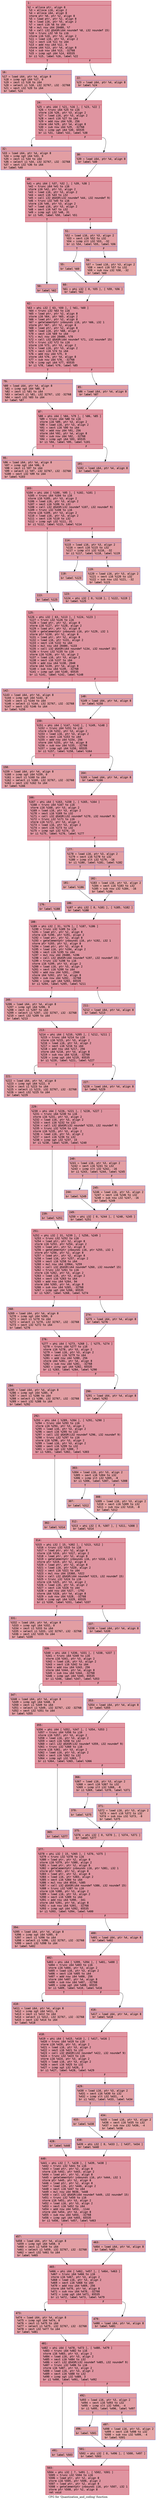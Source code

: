 digraph "CFG for 'Quantization_and_coding' function" {
	label="CFG for 'Quantization_and_coding' function";

	Node0x600000a09b30 [shape=record,color="#b70d28ff", style=filled, fillcolor="#b70d2870" fontname="Courier",label="{1:\l|  %2 = alloca ptr, align 8\l  %3 = alloca i16, align 2\l  %4 = alloca i64, align 8\l  store ptr %0, ptr %2, align 8\l  %5 = load ptr, ptr %2, align 8\l  %6 = load i16, ptr %5, align 2\l  %7 = sext i16 %6 to i64\l  %8 = mul nsw i64 20480, %7\l  %9 = call i32 @SASR(i64 noundef %8, i32 noundef 15)\l  %10 = trunc i32 %9 to i16\l  store i16 %10, ptr %3, align 2\l  %11 = load i16, ptr %3, align 2\l  %12 = sext i16 %11 to i64\l  %13 = add nsw i64 %12, 0\l  store i64 %13, ptr %4, align 8\l  %14 = sub nsw i64 %13, -32768\l  %15 = icmp ugt i64 %14, 65535\l  br i1 %15, label %16, label %22\l|{<s0>T|<s1>F}}"];
	Node0x600000a09b30:s0 -> Node0x600000a09db0[tooltip="1 -> 16\nProbability 50.00%" ];
	Node0x600000a09b30:s1 -> Node0x600000a09e00[tooltip="1 -> 22\nProbability 50.00%" ];
	Node0x600000a09db0 [shape=record,color="#3d50c3ff", style=filled, fillcolor="#be242e70" fontname="Courier",label="{16:\l|  %17 = load i64, ptr %4, align 8\l  %18 = icmp sgt i64 %17, 0\l  %19 = zext i1 %18 to i64\l  %20 = select i1 %18, i32 32767, i32 -32768\l  %21 = sext i32 %20 to i64\l  br label %24\l}"];
	Node0x600000a09db0 -> Node0x600000a09e50[tooltip="16 -> 24\nProbability 100.00%" ];
	Node0x600000a09e00 [shape=record,color="#3d50c3ff", style=filled, fillcolor="#be242e70" fontname="Courier",label="{22:\l|  %23 = load i64, ptr %4, align 8\l  br label %24\l}"];
	Node0x600000a09e00 -> Node0x600000a09e50[tooltip="22 -> 24\nProbability 100.00%" ];
	Node0x600000a09e50 [shape=record,color="#b70d28ff", style=filled, fillcolor="#b70d2870" fontname="Courier",label="{24:\l|  %25 = phi i64 [ %21, %16 ], [ %23, %22 ]\l  %26 = trunc i64 %25 to i16\l  store i16 %26, ptr %3, align 2\l  %27 = load i16, ptr %3, align 2\l  %28 = sext i16 %27 to i64\l  %29 = add nsw i64 %28, 256\l  store i64 %29, ptr %4, align 8\l  %30 = sub nsw i64 %29, -32768\l  %31 = icmp ugt i64 %30, 65535\l  br i1 %31, label %32, label %38\l|{<s0>T|<s1>F}}"];
	Node0x600000a09e50:s0 -> Node0x600000a09ea0[tooltip="24 -> 32\nProbability 50.00%" ];
	Node0x600000a09e50:s1 -> Node0x600000a09ef0[tooltip="24 -> 38\nProbability 50.00%" ];
	Node0x600000a09ea0 [shape=record,color="#3d50c3ff", style=filled, fillcolor="#be242e70" fontname="Courier",label="{32:\l|  %33 = load i64, ptr %4, align 8\l  %34 = icmp sgt i64 %33, 0\l  %35 = zext i1 %34 to i64\l  %36 = select i1 %34, i32 32767, i32 -32768\l  %37 = sext i32 %36 to i64\l  br label %40\l}"];
	Node0x600000a09ea0 -> Node0x600000a09f40[tooltip="32 -> 40\nProbability 100.00%" ];
	Node0x600000a09ef0 [shape=record,color="#3d50c3ff", style=filled, fillcolor="#be242e70" fontname="Courier",label="{38:\l|  %39 = load i64, ptr %4, align 8\l  br label %40\l}"];
	Node0x600000a09ef0 -> Node0x600000a09f40[tooltip="38 -> 40\nProbability 100.00%" ];
	Node0x600000a09f40 [shape=record,color="#b70d28ff", style=filled, fillcolor="#b70d2870" fontname="Courier",label="{40:\l|  %41 = phi i64 [ %37, %32 ], [ %39, %38 ]\l  %42 = trunc i64 %41 to i16\l  store i16 %42, ptr %3, align 2\l  %43 = load i16, ptr %3, align 2\l  %44 = sext i16 %43 to i32\l  %45 = call i32 @SASR(i32 noundef %44, i32 noundef 9)\l  %46 = trunc i32 %45 to i16\l  store i16 %46, ptr %3, align 2\l  %47 = load i16, ptr %3, align 2\l  %48 = sext i16 %47 to i32\l  %49 = icmp sgt i32 %48, 31\l  br i1 %49, label %50, label %51\l|{<s0>T|<s1>F}}"];
	Node0x600000a09f40:s0 -> Node0x600000a09f90[tooltip="40 -> 50\nProbability 50.00%" ];
	Node0x600000a09f40:s1 -> Node0x600000a09fe0[tooltip="40 -> 51\nProbability 50.00%" ];
	Node0x600000a09f90 [shape=record,color="#3d50c3ff", style=filled, fillcolor="#be242e70" fontname="Courier",label="{50:\l|  br label %62\l}"];
	Node0x600000a09f90 -> Node0x600000a0a120[tooltip="50 -> 62\nProbability 100.00%" ];
	Node0x600000a09fe0 [shape=record,color="#3d50c3ff", style=filled, fillcolor="#be242e70" fontname="Courier",label="{51:\l|  %52 = load i16, ptr %3, align 2\l  %53 = sext i16 %52 to i32\l  %54 = icmp slt i32 %53, -32\l  br i1 %54, label %55, label %56\l|{<s0>T|<s1>F}}"];
	Node0x600000a09fe0:s0 -> Node0x600000a0a030[tooltip="51 -> 55\nProbability 50.00%" ];
	Node0x600000a09fe0:s1 -> Node0x600000a0a080[tooltip="51 -> 56\nProbability 50.00%" ];
	Node0x600000a0a030 [shape=record,color="#3d50c3ff", style=filled, fillcolor="#c5333470" fontname="Courier",label="{55:\l|  br label %60\l}"];
	Node0x600000a0a030 -> Node0x600000a0a0d0[tooltip="55 -> 60\nProbability 100.00%" ];
	Node0x600000a0a080 [shape=record,color="#3d50c3ff", style=filled, fillcolor="#c5333470" fontname="Courier",label="{56:\l|  %57 = load i16, ptr %3, align 2\l  %58 = sext i16 %57 to i32\l  %59 = sub nsw i32 %58, -32\l  br label %60\l}"];
	Node0x600000a0a080 -> Node0x600000a0a0d0[tooltip="56 -> 60\nProbability 100.00%" ];
	Node0x600000a0a0d0 [shape=record,color="#3d50c3ff", style=filled, fillcolor="#be242e70" fontname="Courier",label="{60:\l|  %61 = phi i32 [ 0, %55 ], [ %59, %56 ]\l  br label %62\l}"];
	Node0x600000a0a0d0 -> Node0x600000a0a120[tooltip="60 -> 62\nProbability 100.00%" ];
	Node0x600000a0a120 [shape=record,color="#b70d28ff", style=filled, fillcolor="#b70d2870" fontname="Courier",label="{62:\l|  %63 = phi i32 [ 63, %50 ], [ %61, %60 ]\l  %64 = trunc i32 %63 to i16\l  %65 = load ptr, ptr %2, align 8\l  store i16 %64, ptr %65, align 2\l  %66 = load ptr, ptr %2, align 8\l  %67 = getelementptr inbounds i16, ptr %66, i32 1\l  store ptr %67, ptr %2, align 8\l  %68 = load ptr, ptr %2, align 8\l  %69 = load i16, ptr %68, align 2\l  %70 = sext i16 %69 to i64\l  %71 = mul nsw i64 20480, %70\l  %72 = call i32 @SASR(i64 noundef %71, i32 noundef 15)\l  %73 = trunc i32 %72 to i16\l  store i16 %73, ptr %3, align 2\l  %74 = load i16, ptr %3, align 2\l  %75 = sext i16 %74 to i64\l  %76 = add nsw i64 %75, 0\l  store i64 %76, ptr %4, align 8\l  %77 = sub nsw i64 %76, -32768\l  %78 = icmp ugt i64 %77, 65535\l  br i1 %78, label %79, label %85\l|{<s0>T|<s1>F}}"];
	Node0x600000a0a120:s0 -> Node0x600000a0a170[tooltip="62 -> 79\nProbability 50.00%" ];
	Node0x600000a0a120:s1 -> Node0x600000a0a1c0[tooltip="62 -> 85\nProbability 50.00%" ];
	Node0x600000a0a170 [shape=record,color="#3d50c3ff", style=filled, fillcolor="#be242e70" fontname="Courier",label="{79:\l|  %80 = load i64, ptr %4, align 8\l  %81 = icmp sgt i64 %80, 0\l  %82 = zext i1 %81 to i64\l  %83 = select i1 %81, i32 32767, i32 -32768\l  %84 = sext i32 %83 to i64\l  br label %87\l}"];
	Node0x600000a0a170 -> Node0x600000a0a210[tooltip="79 -> 87\nProbability 100.00%" ];
	Node0x600000a0a1c0 [shape=record,color="#3d50c3ff", style=filled, fillcolor="#be242e70" fontname="Courier",label="{85:\l|  %86 = load i64, ptr %4, align 8\l  br label %87\l}"];
	Node0x600000a0a1c0 -> Node0x600000a0a210[tooltip="85 -> 87\nProbability 100.00%" ];
	Node0x600000a0a210 [shape=record,color="#b70d28ff", style=filled, fillcolor="#b70d2870" fontname="Courier",label="{87:\l|  %88 = phi i64 [ %84, %79 ], [ %86, %85 ]\l  %89 = trunc i64 %88 to i16\l  store i16 %89, ptr %3, align 2\l  %90 = load i16, ptr %3, align 2\l  %91 = sext i16 %90 to i64\l  %92 = add nsw i64 %91, 256\l  store i64 %92, ptr %4, align 8\l  %93 = sub nsw i64 %92, -32768\l  %94 = icmp ugt i64 %93, 65535\l  br i1 %94, label %95, label %101\l|{<s0>T|<s1>F}}"];
	Node0x600000a0a210:s0 -> Node0x600000a0a260[tooltip="87 -> 95\nProbability 50.00%" ];
	Node0x600000a0a210:s1 -> Node0x600000a0a2b0[tooltip="87 -> 101\nProbability 50.00%" ];
	Node0x600000a0a260 [shape=record,color="#3d50c3ff", style=filled, fillcolor="#be242e70" fontname="Courier",label="{95:\l|  %96 = load i64, ptr %4, align 8\l  %97 = icmp sgt i64 %96, 0\l  %98 = zext i1 %97 to i64\l  %99 = select i1 %97, i32 32767, i32 -32768\l  %100 = sext i32 %99 to i64\l  br label %103\l}"];
	Node0x600000a0a260 -> Node0x600000a0a300[tooltip="95 -> 103\nProbability 100.00%" ];
	Node0x600000a0a2b0 [shape=record,color="#3d50c3ff", style=filled, fillcolor="#be242e70" fontname="Courier",label="{101:\l|  %102 = load i64, ptr %4, align 8\l  br label %103\l}"];
	Node0x600000a0a2b0 -> Node0x600000a0a300[tooltip="101 -> 103\nProbability 100.00%" ];
	Node0x600000a0a300 [shape=record,color="#b70d28ff", style=filled, fillcolor="#b70d2870" fontname="Courier",label="{103:\l|  %104 = phi i64 [ %100, %95 ], [ %102, %101 ]\l  %105 = trunc i64 %104 to i16\l  store i16 %105, ptr %3, align 2\l  %106 = load i16, ptr %3, align 2\l  %107 = sext i16 %106 to i32\l  %108 = call i32 @SASR(i32 noundef %107, i32 noundef 9)\l  %109 = trunc i32 %108 to i16\l  store i16 %109, ptr %3, align 2\l  %110 = load i16, ptr %3, align 2\l  %111 = sext i16 %110 to i32\l  %112 = icmp sgt i32 %111, 31\l  br i1 %112, label %113, label %114\l|{<s0>T|<s1>F}}"];
	Node0x600000a0a300:s0 -> Node0x600000a0a350[tooltip="103 -> 113\nProbability 50.00%" ];
	Node0x600000a0a300:s1 -> Node0x600000a0a3a0[tooltip="103 -> 114\nProbability 50.00%" ];
	Node0x600000a0a350 [shape=record,color="#3d50c3ff", style=filled, fillcolor="#be242e70" fontname="Courier",label="{113:\l|  br label %125\l}"];
	Node0x600000a0a350 -> Node0x600000a0a4e0[tooltip="113 -> 125\nProbability 100.00%" ];
	Node0x600000a0a3a0 [shape=record,color="#3d50c3ff", style=filled, fillcolor="#be242e70" fontname="Courier",label="{114:\l|  %115 = load i16, ptr %3, align 2\l  %116 = sext i16 %115 to i32\l  %117 = icmp slt i32 %116, -32\l  br i1 %117, label %118, label %119\l|{<s0>T|<s1>F}}"];
	Node0x600000a0a3a0:s0 -> Node0x600000a0a3f0[tooltip="114 -> 118\nProbability 50.00%" ];
	Node0x600000a0a3a0:s1 -> Node0x600000a0a440[tooltip="114 -> 119\nProbability 50.00%" ];
	Node0x600000a0a3f0 [shape=record,color="#3d50c3ff", style=filled, fillcolor="#c5333470" fontname="Courier",label="{118:\l|  br label %123\l}"];
	Node0x600000a0a3f0 -> Node0x600000a0a490[tooltip="118 -> 123\nProbability 100.00%" ];
	Node0x600000a0a440 [shape=record,color="#3d50c3ff", style=filled, fillcolor="#c5333470" fontname="Courier",label="{119:\l|  %120 = load i16, ptr %3, align 2\l  %121 = sext i16 %120 to i32\l  %122 = sub nsw i32 %121, -32\l  br label %123\l}"];
	Node0x600000a0a440 -> Node0x600000a0a490[tooltip="119 -> 123\nProbability 100.00%" ];
	Node0x600000a0a490 [shape=record,color="#3d50c3ff", style=filled, fillcolor="#be242e70" fontname="Courier",label="{123:\l|  %124 = phi i32 [ 0, %118 ], [ %122, %119 ]\l  br label %125\l}"];
	Node0x600000a0a490 -> Node0x600000a0a4e0[tooltip="123 -> 125\nProbability 100.00%" ];
	Node0x600000a0a4e0 [shape=record,color="#b70d28ff", style=filled, fillcolor="#b70d2870" fontname="Courier",label="{125:\l|  %126 = phi i32 [ 63, %113 ], [ %124, %123 ]\l  %127 = trunc i32 %126 to i16\l  %128 = load ptr, ptr %2, align 8\l  store i16 %127, ptr %128, align 2\l  %129 = load ptr, ptr %2, align 8\l  %130 = getelementptr inbounds i16, ptr %129, i32 1\l  store ptr %130, ptr %2, align 8\l  %131 = load ptr, ptr %2, align 8\l  %132 = load i16, ptr %131, align 2\l  %133 = sext i16 %132 to i64\l  %134 = mul nsw i64 20480, %133\l  %135 = call i32 @SASR(i64 noundef %134, i32 noundef 15)\l  %136 = trunc i32 %135 to i16\l  store i16 %136, ptr %3, align 2\l  %137 = load i16, ptr %3, align 2\l  %138 = sext i16 %137 to i64\l  %139 = add nsw i64 %138, 2048\l  store i64 %139, ptr %4, align 8\l  %140 = sub nsw i64 %139, -32768\l  %141 = icmp ugt i64 %140, 65535\l  br i1 %141, label %142, label %148\l|{<s0>T|<s1>F}}"];
	Node0x600000a0a4e0:s0 -> Node0x600000a0a530[tooltip="125 -> 142\nProbability 50.00%" ];
	Node0x600000a0a4e0:s1 -> Node0x600000a0a580[tooltip="125 -> 148\nProbability 50.00%" ];
	Node0x600000a0a530 [shape=record,color="#3d50c3ff", style=filled, fillcolor="#be242e70" fontname="Courier",label="{142:\l|  %143 = load i64, ptr %4, align 8\l  %144 = icmp sgt i64 %143, 0\l  %145 = zext i1 %144 to i64\l  %146 = select i1 %144, i32 32767, i32 -32768\l  %147 = sext i32 %146 to i64\l  br label %150\l}"];
	Node0x600000a0a530 -> Node0x600000a0a5d0[tooltip="142 -> 150\nProbability 100.00%" ];
	Node0x600000a0a580 [shape=record,color="#3d50c3ff", style=filled, fillcolor="#be242e70" fontname="Courier",label="{148:\l|  %149 = load i64, ptr %4, align 8\l  br label %150\l}"];
	Node0x600000a0a580 -> Node0x600000a0a5d0[tooltip="148 -> 150\nProbability 100.00%" ];
	Node0x600000a0a5d0 [shape=record,color="#b70d28ff", style=filled, fillcolor="#b70d2870" fontname="Courier",label="{150:\l|  %151 = phi i64 [ %147, %142 ], [ %149, %148 ]\l  %152 = trunc i64 %151 to i16\l  store i16 %152, ptr %3, align 2\l  %153 = load i16, ptr %3, align 2\l  %154 = sext i16 %153 to i64\l  %155 = add nsw i64 %154, 256\l  store i64 %155, ptr %4, align 8\l  %156 = sub nsw i64 %155, -32768\l  %157 = icmp ugt i64 %156, 65535\l  br i1 %157, label %158, label %164\l|{<s0>T|<s1>F}}"];
	Node0x600000a0a5d0:s0 -> Node0x600000a0a620[tooltip="150 -> 158\nProbability 50.00%" ];
	Node0x600000a0a5d0:s1 -> Node0x600000a0a670[tooltip="150 -> 164\nProbability 50.00%" ];
	Node0x600000a0a620 [shape=record,color="#3d50c3ff", style=filled, fillcolor="#be242e70" fontname="Courier",label="{158:\l|  %159 = load i64, ptr %4, align 8\l  %160 = icmp sgt i64 %159, 0\l  %161 = zext i1 %160 to i64\l  %162 = select i1 %160, i32 32767, i32 -32768\l  %163 = sext i32 %162 to i64\l  br label %166\l}"];
	Node0x600000a0a620 -> Node0x600000a0a6c0[tooltip="158 -> 166\nProbability 100.00%" ];
	Node0x600000a0a670 [shape=record,color="#3d50c3ff", style=filled, fillcolor="#be242e70" fontname="Courier",label="{164:\l|  %165 = load i64, ptr %4, align 8\l  br label %166\l}"];
	Node0x600000a0a670 -> Node0x600000a0a6c0[tooltip="164 -> 166\nProbability 100.00%" ];
	Node0x600000a0a6c0 [shape=record,color="#b70d28ff", style=filled, fillcolor="#b70d2870" fontname="Courier",label="{166:\l|  %167 = phi i64 [ %163, %158 ], [ %165, %164 ]\l  %168 = trunc i64 %167 to i16\l  store i16 %168, ptr %3, align 2\l  %169 = load i16, ptr %3, align 2\l  %170 = sext i16 %169 to i32\l  %171 = call i32 @SASR(i32 noundef %170, i32 noundef 9)\l  %172 = trunc i32 %171 to i16\l  store i16 %172, ptr %3, align 2\l  %173 = load i16, ptr %3, align 2\l  %174 = sext i16 %173 to i32\l  %175 = icmp sgt i32 %174, 15\l  br i1 %175, label %176, label %177\l|{<s0>T|<s1>F}}"];
	Node0x600000a0a6c0:s0 -> Node0x600000a0a710[tooltip="166 -> 176\nProbability 50.00%" ];
	Node0x600000a0a6c0:s1 -> Node0x600000a0a760[tooltip="166 -> 177\nProbability 50.00%" ];
	Node0x600000a0a710 [shape=record,color="#3d50c3ff", style=filled, fillcolor="#be242e70" fontname="Courier",label="{176:\l|  br label %188\l}"];
	Node0x600000a0a710 -> Node0x600000a0a8a0[tooltip="176 -> 188\nProbability 100.00%" ];
	Node0x600000a0a760 [shape=record,color="#3d50c3ff", style=filled, fillcolor="#be242e70" fontname="Courier",label="{177:\l|  %178 = load i16, ptr %3, align 2\l  %179 = sext i16 %178 to i32\l  %180 = icmp slt i32 %179, -16\l  br i1 %180, label %181, label %182\l|{<s0>T|<s1>F}}"];
	Node0x600000a0a760:s0 -> Node0x600000a0a7b0[tooltip="177 -> 181\nProbability 50.00%" ];
	Node0x600000a0a760:s1 -> Node0x600000a0a800[tooltip="177 -> 182\nProbability 50.00%" ];
	Node0x600000a0a7b0 [shape=record,color="#3d50c3ff", style=filled, fillcolor="#c5333470" fontname="Courier",label="{181:\l|  br label %186\l}"];
	Node0x600000a0a7b0 -> Node0x600000a0a850[tooltip="181 -> 186\nProbability 100.00%" ];
	Node0x600000a0a800 [shape=record,color="#3d50c3ff", style=filled, fillcolor="#c5333470" fontname="Courier",label="{182:\l|  %183 = load i16, ptr %3, align 2\l  %184 = sext i16 %183 to i32\l  %185 = sub nsw i32 %184, -16\l  br label %186\l}"];
	Node0x600000a0a800 -> Node0x600000a0a850[tooltip="182 -> 186\nProbability 100.00%" ];
	Node0x600000a0a850 [shape=record,color="#3d50c3ff", style=filled, fillcolor="#be242e70" fontname="Courier",label="{186:\l|  %187 = phi i32 [ 0, %181 ], [ %185, %182 ]\l  br label %188\l}"];
	Node0x600000a0a850 -> Node0x600000a0a8a0[tooltip="186 -> 188\nProbability 100.00%" ];
	Node0x600000a0a8a0 [shape=record,color="#b70d28ff", style=filled, fillcolor="#b70d2870" fontname="Courier",label="{188:\l|  %189 = phi i32 [ 31, %176 ], [ %187, %186 ]\l  %190 = trunc i32 %189 to i16\l  %191 = load ptr, ptr %2, align 8\l  store i16 %190, ptr %191, align 2\l  %192 = load ptr, ptr %2, align 8\l  %193 = getelementptr inbounds i16, ptr %192, i32 1\l  store ptr %193, ptr %2, align 8\l  %194 = load ptr, ptr %2, align 8\l  %195 = load i16, ptr %194, align 2\l  %196 = sext i16 %195 to i64\l  %197 = mul nsw i64 20480, %196\l  %198 = call i32 @SASR(i64 noundef %197, i32 noundef 15)\l  %199 = trunc i32 %198 to i16\l  store i16 %199, ptr %3, align 2\l  %200 = load i16, ptr %3, align 2\l  %201 = sext i16 %200 to i64\l  %202 = add nsw i64 %201, -2560\l  store i64 %202, ptr %4, align 8\l  %203 = sub nsw i64 %202, -32768\l  %204 = icmp ugt i64 %203, 65535\l  br i1 %204, label %205, label %211\l|{<s0>T|<s1>F}}"];
	Node0x600000a0a8a0:s0 -> Node0x600000a0a8f0[tooltip="188 -> 205\nProbability 50.00%" ];
	Node0x600000a0a8a0:s1 -> Node0x600000a0a940[tooltip="188 -> 211\nProbability 50.00%" ];
	Node0x600000a0a8f0 [shape=record,color="#3d50c3ff", style=filled, fillcolor="#be242e70" fontname="Courier",label="{205:\l|  %206 = load i64, ptr %4, align 8\l  %207 = icmp sgt i64 %206, 0\l  %208 = zext i1 %207 to i64\l  %209 = select i1 %207, i32 32767, i32 -32768\l  %210 = sext i32 %209 to i64\l  br label %213\l}"];
	Node0x600000a0a8f0 -> Node0x600000a0a990[tooltip="205 -> 213\nProbability 100.00%" ];
	Node0x600000a0a940 [shape=record,color="#3d50c3ff", style=filled, fillcolor="#be242e70" fontname="Courier",label="{211:\l|  %212 = load i64, ptr %4, align 8\l  br label %213\l}"];
	Node0x600000a0a940 -> Node0x600000a0a990[tooltip="211 -> 213\nProbability 100.00%" ];
	Node0x600000a0a990 [shape=record,color="#b70d28ff", style=filled, fillcolor="#b70d2870" fontname="Courier",label="{213:\l|  %214 = phi i64 [ %210, %205 ], [ %212, %211 ]\l  %215 = trunc i64 %214 to i16\l  store i16 %215, ptr %3, align 2\l  %216 = load i16, ptr %3, align 2\l  %217 = sext i16 %216 to i64\l  %218 = add nsw i64 %217, 256\l  store i64 %218, ptr %4, align 8\l  %219 = sub nsw i64 %218, -32768\l  %220 = icmp ugt i64 %219, 65535\l  br i1 %220, label %221, label %227\l|{<s0>T|<s1>F}}"];
	Node0x600000a0a990:s0 -> Node0x600000a0a9e0[tooltip="213 -> 221\nProbability 50.00%" ];
	Node0x600000a0a990:s1 -> Node0x600000a0aa30[tooltip="213 -> 227\nProbability 50.00%" ];
	Node0x600000a0a9e0 [shape=record,color="#3d50c3ff", style=filled, fillcolor="#be242e70" fontname="Courier",label="{221:\l|  %222 = load i64, ptr %4, align 8\l  %223 = icmp sgt i64 %222, 0\l  %224 = zext i1 %223 to i64\l  %225 = select i1 %223, i32 32767, i32 -32768\l  %226 = sext i32 %225 to i64\l  br label %229\l}"];
	Node0x600000a0a9e0 -> Node0x600000a0aa80[tooltip="221 -> 229\nProbability 100.00%" ];
	Node0x600000a0aa30 [shape=record,color="#3d50c3ff", style=filled, fillcolor="#be242e70" fontname="Courier",label="{227:\l|  %228 = load i64, ptr %4, align 8\l  br label %229\l}"];
	Node0x600000a0aa30 -> Node0x600000a0aa80[tooltip="227 -> 229\nProbability 100.00%" ];
	Node0x600000a0aa80 [shape=record,color="#b70d28ff", style=filled, fillcolor="#b70d2870" fontname="Courier",label="{229:\l|  %230 = phi i64 [ %226, %221 ], [ %228, %227 ]\l  %231 = trunc i64 %230 to i16\l  store i16 %231, ptr %3, align 2\l  %232 = load i16, ptr %3, align 2\l  %233 = sext i16 %232 to i32\l  %234 = call i32 @SASR(i32 noundef %233, i32 noundef 9)\l  %235 = trunc i32 %234 to i16\l  store i16 %235, ptr %3, align 2\l  %236 = load i16, ptr %3, align 2\l  %237 = sext i16 %236 to i32\l  %238 = icmp sgt i32 %237, 15\l  br i1 %238, label %239, label %240\l|{<s0>T|<s1>F}}"];
	Node0x600000a0aa80:s0 -> Node0x600000a0aad0[tooltip="229 -> 239\nProbability 50.00%" ];
	Node0x600000a0aa80:s1 -> Node0x600000a0ab20[tooltip="229 -> 240\nProbability 50.00%" ];
	Node0x600000a0aad0 [shape=record,color="#3d50c3ff", style=filled, fillcolor="#be242e70" fontname="Courier",label="{239:\l|  br label %251\l}"];
	Node0x600000a0aad0 -> Node0x600000a0ac60[tooltip="239 -> 251\nProbability 100.00%" ];
	Node0x600000a0ab20 [shape=record,color="#3d50c3ff", style=filled, fillcolor="#be242e70" fontname="Courier",label="{240:\l|  %241 = load i16, ptr %3, align 2\l  %242 = sext i16 %241 to i32\l  %243 = icmp slt i32 %242, -16\l  br i1 %243, label %244, label %245\l|{<s0>T|<s1>F}}"];
	Node0x600000a0ab20:s0 -> Node0x600000a0ab70[tooltip="240 -> 244\nProbability 50.00%" ];
	Node0x600000a0ab20:s1 -> Node0x600000a0abc0[tooltip="240 -> 245\nProbability 50.00%" ];
	Node0x600000a0ab70 [shape=record,color="#3d50c3ff", style=filled, fillcolor="#c5333470" fontname="Courier",label="{244:\l|  br label %249\l}"];
	Node0x600000a0ab70 -> Node0x600000a0ac10[tooltip="244 -> 249\nProbability 100.00%" ];
	Node0x600000a0abc0 [shape=record,color="#3d50c3ff", style=filled, fillcolor="#c5333470" fontname="Courier",label="{245:\l|  %246 = load i16, ptr %3, align 2\l  %247 = sext i16 %246 to i32\l  %248 = sub nsw i32 %247, -16\l  br label %249\l}"];
	Node0x600000a0abc0 -> Node0x600000a0ac10[tooltip="245 -> 249\nProbability 100.00%" ];
	Node0x600000a0ac10 [shape=record,color="#3d50c3ff", style=filled, fillcolor="#be242e70" fontname="Courier",label="{249:\l|  %250 = phi i32 [ 0, %244 ], [ %248, %245 ]\l  br label %251\l}"];
	Node0x600000a0ac10 -> Node0x600000a0ac60[tooltip="249 -> 251\nProbability 100.00%" ];
	Node0x600000a0ac60 [shape=record,color="#b70d28ff", style=filled, fillcolor="#b70d2870" fontname="Courier",label="{251:\l|  %252 = phi i32 [ 31, %239 ], [ %250, %249 ]\l  %253 = trunc i32 %252 to i16\l  %254 = load ptr, ptr %2, align 8\l  store i16 %253, ptr %254, align 2\l  %255 = load ptr, ptr %2, align 8\l  %256 = getelementptr inbounds i16, ptr %255, i32 1\l  store ptr %256, ptr %2, align 8\l  %257 = load ptr, ptr %2, align 8\l  %258 = load i16, ptr %257, align 2\l  %259 = sext i16 %258 to i64\l  %260 = mul nsw i64 13964, %259\l  %261 = call i32 @SASR(i64 noundef %260, i32 noundef 15)\l  %262 = trunc i32 %261 to i16\l  store i16 %262, ptr %3, align 2\l  %263 = load i16, ptr %3, align 2\l  %264 = sext i16 %263 to i64\l  %265 = add nsw i64 %264, 94\l  store i64 %265, ptr %4, align 8\l  %266 = sub nsw i64 %265, -32768\l  %267 = icmp ugt i64 %266, 65535\l  br i1 %267, label %268, label %274\l|{<s0>T|<s1>F}}"];
	Node0x600000a0ac60:s0 -> Node0x600000a0acb0[tooltip="251 -> 268\nProbability 50.00%" ];
	Node0x600000a0ac60:s1 -> Node0x600000a0ad00[tooltip="251 -> 274\nProbability 50.00%" ];
	Node0x600000a0acb0 [shape=record,color="#3d50c3ff", style=filled, fillcolor="#be242e70" fontname="Courier",label="{268:\l|  %269 = load i64, ptr %4, align 8\l  %270 = icmp sgt i64 %269, 0\l  %271 = zext i1 %270 to i64\l  %272 = select i1 %270, i32 32767, i32 -32768\l  %273 = sext i32 %272 to i64\l  br label %276\l}"];
	Node0x600000a0acb0 -> Node0x600000a0ad50[tooltip="268 -> 276\nProbability 100.00%" ];
	Node0x600000a0ad00 [shape=record,color="#3d50c3ff", style=filled, fillcolor="#be242e70" fontname="Courier",label="{274:\l|  %275 = load i64, ptr %4, align 8\l  br label %276\l}"];
	Node0x600000a0ad00 -> Node0x600000a0ad50[tooltip="274 -> 276\nProbability 100.00%" ];
	Node0x600000a0ad50 [shape=record,color="#b70d28ff", style=filled, fillcolor="#b70d2870" fontname="Courier",label="{276:\l|  %277 = phi i64 [ %273, %268 ], [ %275, %274 ]\l  %278 = trunc i64 %277 to i16\l  store i16 %278, ptr %3, align 2\l  %279 = load i16, ptr %3, align 2\l  %280 = sext i16 %279 to i64\l  %281 = add nsw i64 %280, 256\l  store i64 %281, ptr %4, align 8\l  %282 = sub nsw i64 %281, -32768\l  %283 = icmp ugt i64 %282, 65535\l  br i1 %283, label %284, label %290\l|{<s0>T|<s1>F}}"];
	Node0x600000a0ad50:s0 -> Node0x600000a0ada0[tooltip="276 -> 284\nProbability 50.00%" ];
	Node0x600000a0ad50:s1 -> Node0x600000a0adf0[tooltip="276 -> 290\nProbability 50.00%" ];
	Node0x600000a0ada0 [shape=record,color="#3d50c3ff", style=filled, fillcolor="#be242e70" fontname="Courier",label="{284:\l|  %285 = load i64, ptr %4, align 8\l  %286 = icmp sgt i64 %285, 0\l  %287 = zext i1 %286 to i64\l  %288 = select i1 %286, i32 32767, i32 -32768\l  %289 = sext i32 %288 to i64\l  br label %292\l}"];
	Node0x600000a0ada0 -> Node0x600000a0ae40[tooltip="284 -> 292\nProbability 100.00%" ];
	Node0x600000a0adf0 [shape=record,color="#3d50c3ff", style=filled, fillcolor="#be242e70" fontname="Courier",label="{290:\l|  %291 = load i64, ptr %4, align 8\l  br label %292\l}"];
	Node0x600000a0adf0 -> Node0x600000a0ae40[tooltip="290 -> 292\nProbability 100.00%" ];
	Node0x600000a0ae40 [shape=record,color="#b70d28ff", style=filled, fillcolor="#b70d2870" fontname="Courier",label="{292:\l|  %293 = phi i64 [ %289, %284 ], [ %291, %290 ]\l  %294 = trunc i64 %293 to i16\l  store i16 %294, ptr %3, align 2\l  %295 = load i16, ptr %3, align 2\l  %296 = sext i16 %295 to i32\l  %297 = call i32 @SASR(i32 noundef %296, i32 noundef 9)\l  %298 = trunc i32 %297 to i16\l  store i16 %298, ptr %3, align 2\l  %299 = load i16, ptr %3, align 2\l  %300 = sext i16 %299 to i32\l  %301 = icmp sgt i32 %300, 7\l  br i1 %301, label %302, label %303\l|{<s0>T|<s1>F}}"];
	Node0x600000a0ae40:s0 -> Node0x600000a0ae90[tooltip="292 -> 302\nProbability 50.00%" ];
	Node0x600000a0ae40:s1 -> Node0x600000a0aee0[tooltip="292 -> 303\nProbability 50.00%" ];
	Node0x600000a0ae90 [shape=record,color="#3d50c3ff", style=filled, fillcolor="#be242e70" fontname="Courier",label="{302:\l|  br label %314\l}"];
	Node0x600000a0ae90 -> Node0x600000a0b020[tooltip="302 -> 314\nProbability 100.00%" ];
	Node0x600000a0aee0 [shape=record,color="#3d50c3ff", style=filled, fillcolor="#be242e70" fontname="Courier",label="{303:\l|  %304 = load i16, ptr %3, align 2\l  %305 = sext i16 %304 to i32\l  %306 = icmp slt i32 %305, -8\l  br i1 %306, label %307, label %308\l|{<s0>T|<s1>F}}"];
	Node0x600000a0aee0:s0 -> Node0x600000a0af30[tooltip="303 -> 307\nProbability 50.00%" ];
	Node0x600000a0aee0:s1 -> Node0x600000a0af80[tooltip="303 -> 308\nProbability 50.00%" ];
	Node0x600000a0af30 [shape=record,color="#3d50c3ff", style=filled, fillcolor="#c5333470" fontname="Courier",label="{307:\l|  br label %312\l}"];
	Node0x600000a0af30 -> Node0x600000a0afd0[tooltip="307 -> 312\nProbability 100.00%" ];
	Node0x600000a0af80 [shape=record,color="#3d50c3ff", style=filled, fillcolor="#c5333470" fontname="Courier",label="{308:\l|  %309 = load i16, ptr %3, align 2\l  %310 = sext i16 %309 to i32\l  %311 = sub nsw i32 %310, -8\l  br label %312\l}"];
	Node0x600000a0af80 -> Node0x600000a0afd0[tooltip="308 -> 312\nProbability 100.00%" ];
	Node0x600000a0afd0 [shape=record,color="#3d50c3ff", style=filled, fillcolor="#be242e70" fontname="Courier",label="{312:\l|  %313 = phi i32 [ 0, %307 ], [ %311, %308 ]\l  br label %314\l}"];
	Node0x600000a0afd0 -> Node0x600000a0b020[tooltip="312 -> 314\nProbability 100.00%" ];
	Node0x600000a0b020 [shape=record,color="#b70d28ff", style=filled, fillcolor="#b70d2870" fontname="Courier",label="{314:\l|  %315 = phi i32 [ 15, %302 ], [ %313, %312 ]\l  %316 = trunc i32 %315 to i16\l  %317 = load ptr, ptr %2, align 8\l  store i16 %316, ptr %317, align 2\l  %318 = load ptr, ptr %2, align 8\l  %319 = getelementptr inbounds i16, ptr %318, i32 1\l  store ptr %319, ptr %2, align 8\l  %320 = load ptr, ptr %2, align 8\l  %321 = load i16, ptr %320, align 2\l  %322 = sext i16 %321 to i64\l  %323 = mul nsw i64 15360, %322\l  %324 = call i32 @SASR(i64 noundef %323, i32 noundef 15)\l  %325 = trunc i32 %324 to i16\l  store i16 %325, ptr %3, align 2\l  %326 = load i16, ptr %3, align 2\l  %327 = sext i16 %326 to i64\l  %328 = add nsw i64 %327, -1792\l  store i64 %328, ptr %4, align 8\l  %329 = sub nsw i64 %328, -32768\l  %330 = icmp ugt i64 %329, 65535\l  br i1 %330, label %331, label %337\l|{<s0>T|<s1>F}}"];
	Node0x600000a0b020:s0 -> Node0x600000a0b070[tooltip="314 -> 331\nProbability 50.00%" ];
	Node0x600000a0b020:s1 -> Node0x600000a0b0c0[tooltip="314 -> 337\nProbability 50.00%" ];
	Node0x600000a0b070 [shape=record,color="#3d50c3ff", style=filled, fillcolor="#be242e70" fontname="Courier",label="{331:\l|  %332 = load i64, ptr %4, align 8\l  %333 = icmp sgt i64 %332, 0\l  %334 = zext i1 %333 to i64\l  %335 = select i1 %333, i32 32767, i32 -32768\l  %336 = sext i32 %335 to i64\l  br label %339\l}"];
	Node0x600000a0b070 -> Node0x600000a0b110[tooltip="331 -> 339\nProbability 100.00%" ];
	Node0x600000a0b0c0 [shape=record,color="#3d50c3ff", style=filled, fillcolor="#be242e70" fontname="Courier",label="{337:\l|  %338 = load i64, ptr %4, align 8\l  br label %339\l}"];
	Node0x600000a0b0c0 -> Node0x600000a0b110[tooltip="337 -> 339\nProbability 100.00%" ];
	Node0x600000a0b110 [shape=record,color="#b70d28ff", style=filled, fillcolor="#b70d2870" fontname="Courier",label="{339:\l|  %340 = phi i64 [ %336, %331 ], [ %338, %337 ]\l  %341 = trunc i64 %340 to i16\l  store i16 %341, ptr %3, align 2\l  %342 = load i16, ptr %3, align 2\l  %343 = sext i16 %342 to i64\l  %344 = add nsw i64 %343, 256\l  store i64 %344, ptr %4, align 8\l  %345 = sub nsw i64 %344, -32768\l  %346 = icmp ugt i64 %345, 65535\l  br i1 %346, label %347, label %353\l|{<s0>T|<s1>F}}"];
	Node0x600000a0b110:s0 -> Node0x600000a0b160[tooltip="339 -> 347\nProbability 50.00%" ];
	Node0x600000a0b110:s1 -> Node0x600000a0b1b0[tooltip="339 -> 353\nProbability 50.00%" ];
	Node0x600000a0b160 [shape=record,color="#3d50c3ff", style=filled, fillcolor="#be242e70" fontname="Courier",label="{347:\l|  %348 = load i64, ptr %4, align 8\l  %349 = icmp sgt i64 %348, 0\l  %350 = zext i1 %349 to i64\l  %351 = select i1 %349, i32 32767, i32 -32768\l  %352 = sext i32 %351 to i64\l  br label %355\l}"];
	Node0x600000a0b160 -> Node0x600000a0b200[tooltip="347 -> 355\nProbability 100.00%" ];
	Node0x600000a0b1b0 [shape=record,color="#3d50c3ff", style=filled, fillcolor="#be242e70" fontname="Courier",label="{353:\l|  %354 = load i64, ptr %4, align 8\l  br label %355\l}"];
	Node0x600000a0b1b0 -> Node0x600000a0b200[tooltip="353 -> 355\nProbability 100.00%" ];
	Node0x600000a0b200 [shape=record,color="#b70d28ff", style=filled, fillcolor="#b70d2870" fontname="Courier",label="{355:\l|  %356 = phi i64 [ %352, %347 ], [ %354, %353 ]\l  %357 = trunc i64 %356 to i16\l  store i16 %357, ptr %3, align 2\l  %358 = load i16, ptr %3, align 2\l  %359 = sext i16 %358 to i32\l  %360 = call i32 @SASR(i32 noundef %359, i32 noundef 9)\l  %361 = trunc i32 %360 to i16\l  store i16 %361, ptr %3, align 2\l  %362 = load i16, ptr %3, align 2\l  %363 = sext i16 %362 to i32\l  %364 = icmp sgt i32 %363, 7\l  br i1 %364, label %365, label %366\l|{<s0>T|<s1>F}}"];
	Node0x600000a0b200:s0 -> Node0x600000a0b250[tooltip="355 -> 365\nProbability 50.00%" ];
	Node0x600000a0b200:s1 -> Node0x600000a0b2a0[tooltip="355 -> 366\nProbability 50.00%" ];
	Node0x600000a0b250 [shape=record,color="#3d50c3ff", style=filled, fillcolor="#be242e70" fontname="Courier",label="{365:\l|  br label %377\l}"];
	Node0x600000a0b250 -> Node0x600000a0b3e0[tooltip="365 -> 377\nProbability 100.00%" ];
	Node0x600000a0b2a0 [shape=record,color="#3d50c3ff", style=filled, fillcolor="#be242e70" fontname="Courier",label="{366:\l|  %367 = load i16, ptr %3, align 2\l  %368 = sext i16 %367 to i32\l  %369 = icmp slt i32 %368, -8\l  br i1 %369, label %370, label %371\l|{<s0>T|<s1>F}}"];
	Node0x600000a0b2a0:s0 -> Node0x600000a0b2f0[tooltip="366 -> 370\nProbability 50.00%" ];
	Node0x600000a0b2a0:s1 -> Node0x600000a0b340[tooltip="366 -> 371\nProbability 50.00%" ];
	Node0x600000a0b2f0 [shape=record,color="#3d50c3ff", style=filled, fillcolor="#c5333470" fontname="Courier",label="{370:\l|  br label %375\l}"];
	Node0x600000a0b2f0 -> Node0x600000a0b390[tooltip="370 -> 375\nProbability 100.00%" ];
	Node0x600000a0b340 [shape=record,color="#3d50c3ff", style=filled, fillcolor="#c5333470" fontname="Courier",label="{371:\l|  %372 = load i16, ptr %3, align 2\l  %373 = sext i16 %372 to i32\l  %374 = sub nsw i32 %373, -8\l  br label %375\l}"];
	Node0x600000a0b340 -> Node0x600000a0b390[tooltip="371 -> 375\nProbability 100.00%" ];
	Node0x600000a0b390 [shape=record,color="#3d50c3ff", style=filled, fillcolor="#be242e70" fontname="Courier",label="{375:\l|  %376 = phi i32 [ 0, %370 ], [ %374, %371 ]\l  br label %377\l}"];
	Node0x600000a0b390 -> Node0x600000a0b3e0[tooltip="375 -> 377\nProbability 100.00%" ];
	Node0x600000a0b3e0 [shape=record,color="#b70d28ff", style=filled, fillcolor="#b70d2870" fontname="Courier",label="{377:\l|  %378 = phi i32 [ 15, %365 ], [ %376, %375 ]\l  %379 = trunc i32 %378 to i16\l  %380 = load ptr, ptr %2, align 8\l  store i16 %379, ptr %380, align 2\l  %381 = load ptr, ptr %2, align 8\l  %382 = getelementptr inbounds i16, ptr %381, i32 1\l  store ptr %382, ptr %2, align 8\l  %383 = load ptr, ptr %2, align 8\l  %384 = load i16, ptr %383, align 2\l  %385 = sext i16 %384 to i64\l  %386 = mul nsw i64 8534, %385\l  %387 = call i32 @SASR(i64 noundef %386, i32 noundef 15)\l  %388 = trunc i32 %387 to i16\l  store i16 %388, ptr %3, align 2\l  %389 = load i16, ptr %3, align 2\l  %390 = sext i16 %389 to i64\l  %391 = add nsw i64 %390, -341\l  store i64 %391, ptr %4, align 8\l  %392 = sub nsw i64 %391, -32768\l  %393 = icmp ugt i64 %392, 65535\l  br i1 %393, label %394, label %400\l|{<s0>T|<s1>F}}"];
	Node0x600000a0b3e0:s0 -> Node0x600000a0b430[tooltip="377 -> 394\nProbability 50.00%" ];
	Node0x600000a0b3e0:s1 -> Node0x600000a0b480[tooltip="377 -> 400\nProbability 50.00%" ];
	Node0x600000a0b430 [shape=record,color="#3d50c3ff", style=filled, fillcolor="#be242e70" fontname="Courier",label="{394:\l|  %395 = load i64, ptr %4, align 8\l  %396 = icmp sgt i64 %395, 0\l  %397 = zext i1 %396 to i64\l  %398 = select i1 %396, i32 32767, i32 -32768\l  %399 = sext i32 %398 to i64\l  br label %402\l}"];
	Node0x600000a0b430 -> Node0x600000a0b4d0[tooltip="394 -> 402\nProbability 100.00%" ];
	Node0x600000a0b480 [shape=record,color="#3d50c3ff", style=filled, fillcolor="#be242e70" fontname="Courier",label="{400:\l|  %401 = load i64, ptr %4, align 8\l  br label %402\l}"];
	Node0x600000a0b480 -> Node0x600000a0b4d0[tooltip="400 -> 402\nProbability 100.00%" ];
	Node0x600000a0b4d0 [shape=record,color="#b70d28ff", style=filled, fillcolor="#b70d2870" fontname="Courier",label="{402:\l|  %403 = phi i64 [ %399, %394 ], [ %401, %400 ]\l  %404 = trunc i64 %403 to i16\l  store i16 %404, ptr %3, align 2\l  %405 = load i16, ptr %3, align 2\l  %406 = sext i16 %405 to i64\l  %407 = add nsw i64 %406, 256\l  store i64 %407, ptr %4, align 8\l  %408 = sub nsw i64 %407, -32768\l  %409 = icmp ugt i64 %408, 65535\l  br i1 %409, label %410, label %416\l|{<s0>T|<s1>F}}"];
	Node0x600000a0b4d0:s0 -> Node0x600000a0b520[tooltip="402 -> 410\nProbability 50.00%" ];
	Node0x600000a0b4d0:s1 -> Node0x600000a0b570[tooltip="402 -> 416\nProbability 50.00%" ];
	Node0x600000a0b520 [shape=record,color="#3d50c3ff", style=filled, fillcolor="#be242e70" fontname="Courier",label="{410:\l|  %411 = load i64, ptr %4, align 8\l  %412 = icmp sgt i64 %411, 0\l  %413 = zext i1 %412 to i64\l  %414 = select i1 %412, i32 32767, i32 -32768\l  %415 = sext i32 %414 to i64\l  br label %418\l}"];
	Node0x600000a0b520 -> Node0x600000a0b5c0[tooltip="410 -> 418\nProbability 100.00%" ];
	Node0x600000a0b570 [shape=record,color="#3d50c3ff", style=filled, fillcolor="#be242e70" fontname="Courier",label="{416:\l|  %417 = load i64, ptr %4, align 8\l  br label %418\l}"];
	Node0x600000a0b570 -> Node0x600000a0b5c0[tooltip="416 -> 418\nProbability 100.00%" ];
	Node0x600000a0b5c0 [shape=record,color="#b70d28ff", style=filled, fillcolor="#b70d2870" fontname="Courier",label="{418:\l|  %419 = phi i64 [ %415, %410 ], [ %417, %416 ]\l  %420 = trunc i64 %419 to i16\l  store i16 %420, ptr %3, align 2\l  %421 = load i16, ptr %3, align 2\l  %422 = sext i16 %421 to i32\l  %423 = call i32 @SASR(i32 noundef %422, i32 noundef 9)\l  %424 = trunc i32 %423 to i16\l  store i16 %424, ptr %3, align 2\l  %425 = load i16, ptr %3, align 2\l  %426 = sext i16 %425 to i32\l  %427 = icmp sgt i32 %426, 3\l  br i1 %427, label %428, label %429\l|{<s0>T|<s1>F}}"];
	Node0x600000a0b5c0:s0 -> Node0x600000a0b610[tooltip="418 -> 428\nProbability 50.00%" ];
	Node0x600000a0b5c0:s1 -> Node0x600000a0b660[tooltip="418 -> 429\nProbability 50.00%" ];
	Node0x600000a0b610 [shape=record,color="#3d50c3ff", style=filled, fillcolor="#be242e70" fontname="Courier",label="{428:\l|  br label %440\l}"];
	Node0x600000a0b610 -> Node0x600000a0b7a0[tooltip="428 -> 440\nProbability 100.00%" ];
	Node0x600000a0b660 [shape=record,color="#3d50c3ff", style=filled, fillcolor="#be242e70" fontname="Courier",label="{429:\l|  %430 = load i16, ptr %3, align 2\l  %431 = sext i16 %430 to i32\l  %432 = icmp slt i32 %431, -4\l  br i1 %432, label %433, label %434\l|{<s0>T|<s1>F}}"];
	Node0x600000a0b660:s0 -> Node0x600000a0b6b0[tooltip="429 -> 433\nProbability 50.00%" ];
	Node0x600000a0b660:s1 -> Node0x600000a0b700[tooltip="429 -> 434\nProbability 50.00%" ];
	Node0x600000a0b6b0 [shape=record,color="#3d50c3ff", style=filled, fillcolor="#c5333470" fontname="Courier",label="{433:\l|  br label %438\l}"];
	Node0x600000a0b6b0 -> Node0x600000a0b750[tooltip="433 -> 438\nProbability 100.00%" ];
	Node0x600000a0b700 [shape=record,color="#3d50c3ff", style=filled, fillcolor="#c5333470" fontname="Courier",label="{434:\l|  %435 = load i16, ptr %3, align 2\l  %436 = sext i16 %435 to i32\l  %437 = sub nsw i32 %436, -4\l  br label %438\l}"];
	Node0x600000a0b700 -> Node0x600000a0b750[tooltip="434 -> 438\nProbability 100.00%" ];
	Node0x600000a0b750 [shape=record,color="#3d50c3ff", style=filled, fillcolor="#be242e70" fontname="Courier",label="{438:\l|  %439 = phi i32 [ 0, %433 ], [ %437, %434 ]\l  br label %440\l}"];
	Node0x600000a0b750 -> Node0x600000a0b7a0[tooltip="438 -> 440\nProbability 100.00%" ];
	Node0x600000a0b7a0 [shape=record,color="#b70d28ff", style=filled, fillcolor="#b70d2870" fontname="Courier",label="{440:\l|  %441 = phi i32 [ 7, %428 ], [ %439, %438 ]\l  %442 = trunc i32 %441 to i16\l  %443 = load ptr, ptr %2, align 8\l  store i16 %442, ptr %443, align 2\l  %444 = load ptr, ptr %2, align 8\l  %445 = getelementptr inbounds i16, ptr %444, i32 1\l  store ptr %445, ptr %2, align 8\l  %446 = load ptr, ptr %2, align 8\l  %447 = load i16, ptr %446, align 2\l  %448 = sext i16 %447 to i64\l  %449 = mul nsw i64 9036, %448\l  %450 = call i32 @SASR(i64 noundef %449, i32 noundef 15)\l  %451 = trunc i32 %450 to i16\l  store i16 %451, ptr %3, align 2\l  %452 = load i16, ptr %3, align 2\l  %453 = sext i16 %452 to i64\l  %454 = add nsw i64 %453, -1144\l  store i64 %454, ptr %4, align 8\l  %455 = sub nsw i64 %454, -32768\l  %456 = icmp ugt i64 %455, 65535\l  br i1 %456, label %457, label %463\l|{<s0>T|<s1>F}}"];
	Node0x600000a0b7a0:s0 -> Node0x600000a0b7f0[tooltip="440 -> 457\nProbability 50.00%" ];
	Node0x600000a0b7a0:s1 -> Node0x600000a0b840[tooltip="440 -> 463\nProbability 50.00%" ];
	Node0x600000a0b7f0 [shape=record,color="#3d50c3ff", style=filled, fillcolor="#be242e70" fontname="Courier",label="{457:\l|  %458 = load i64, ptr %4, align 8\l  %459 = icmp sgt i64 %458, 0\l  %460 = zext i1 %459 to i64\l  %461 = select i1 %459, i32 32767, i32 -32768\l  %462 = sext i32 %461 to i64\l  br label %465\l}"];
	Node0x600000a0b7f0 -> Node0x600000a0b890[tooltip="457 -> 465\nProbability 100.00%" ];
	Node0x600000a0b840 [shape=record,color="#3d50c3ff", style=filled, fillcolor="#be242e70" fontname="Courier",label="{463:\l|  %464 = load i64, ptr %4, align 8\l  br label %465\l}"];
	Node0x600000a0b840 -> Node0x600000a0b890[tooltip="463 -> 465\nProbability 100.00%" ];
	Node0x600000a0b890 [shape=record,color="#b70d28ff", style=filled, fillcolor="#b70d2870" fontname="Courier",label="{465:\l|  %466 = phi i64 [ %462, %457 ], [ %464, %463 ]\l  %467 = trunc i64 %466 to i16\l  store i16 %467, ptr %3, align 2\l  %468 = load i16, ptr %3, align 2\l  %469 = sext i16 %468 to i64\l  %470 = add nsw i64 %469, 256\l  store i64 %470, ptr %4, align 8\l  %471 = sub nsw i64 %470, -32768\l  %472 = icmp ugt i64 %471, 65535\l  br i1 %472, label %473, label %479\l|{<s0>T|<s1>F}}"];
	Node0x600000a0b890:s0 -> Node0x600000a0b8e0[tooltip="465 -> 473\nProbability 50.00%" ];
	Node0x600000a0b890:s1 -> Node0x600000a0b930[tooltip="465 -> 479\nProbability 50.00%" ];
	Node0x600000a0b8e0 [shape=record,color="#3d50c3ff", style=filled, fillcolor="#be242e70" fontname="Courier",label="{473:\l|  %474 = load i64, ptr %4, align 8\l  %475 = icmp sgt i64 %474, 0\l  %476 = zext i1 %475 to i64\l  %477 = select i1 %475, i32 32767, i32 -32768\l  %478 = sext i32 %477 to i64\l  br label %481\l}"];
	Node0x600000a0b8e0 -> Node0x600000a0b980[tooltip="473 -> 481\nProbability 100.00%" ];
	Node0x600000a0b930 [shape=record,color="#3d50c3ff", style=filled, fillcolor="#be242e70" fontname="Courier",label="{479:\l|  %480 = load i64, ptr %4, align 8\l  br label %481\l}"];
	Node0x600000a0b930 -> Node0x600000a0b980[tooltip="479 -> 481\nProbability 100.00%" ];
	Node0x600000a0b980 [shape=record,color="#b70d28ff", style=filled, fillcolor="#b70d2870" fontname="Courier",label="{481:\l|  %482 = phi i64 [ %478, %473 ], [ %480, %479 ]\l  %483 = trunc i64 %482 to i16\l  store i16 %483, ptr %3, align 2\l  %484 = load i16, ptr %3, align 2\l  %485 = sext i16 %484 to i32\l  %486 = call i32 @SASR(i32 noundef %485, i32 noundef 9)\l  %487 = trunc i32 %486 to i16\l  store i16 %487, ptr %3, align 2\l  %488 = load i16, ptr %3, align 2\l  %489 = sext i16 %488 to i32\l  %490 = icmp sgt i32 %489, 3\l  br i1 %490, label %491, label %492\l|{<s0>T|<s1>F}}"];
	Node0x600000a0b980:s0 -> Node0x600000a0b9d0[tooltip="481 -> 491\nProbability 50.00%" ];
	Node0x600000a0b980:s1 -> Node0x600000a0ba20[tooltip="481 -> 492\nProbability 50.00%" ];
	Node0x600000a0b9d0 [shape=record,color="#3d50c3ff", style=filled, fillcolor="#be242e70" fontname="Courier",label="{491:\l|  br label %503\l}"];
	Node0x600000a0b9d0 -> Node0x600000a0bb60[tooltip="491 -> 503\nProbability 100.00%" ];
	Node0x600000a0ba20 [shape=record,color="#3d50c3ff", style=filled, fillcolor="#be242e70" fontname="Courier",label="{492:\l|  %493 = load i16, ptr %3, align 2\l  %494 = sext i16 %493 to i32\l  %495 = icmp slt i32 %494, -4\l  br i1 %495, label %496, label %497\l|{<s0>T|<s1>F}}"];
	Node0x600000a0ba20:s0 -> Node0x600000a0ba70[tooltip="492 -> 496\nProbability 50.00%" ];
	Node0x600000a0ba20:s1 -> Node0x600000a0bac0[tooltip="492 -> 497\nProbability 50.00%" ];
	Node0x600000a0ba70 [shape=record,color="#3d50c3ff", style=filled, fillcolor="#c5333470" fontname="Courier",label="{496:\l|  br label %501\l}"];
	Node0x600000a0ba70 -> Node0x600000a0bb10[tooltip="496 -> 501\nProbability 100.00%" ];
	Node0x600000a0bac0 [shape=record,color="#3d50c3ff", style=filled, fillcolor="#c5333470" fontname="Courier",label="{497:\l|  %498 = load i16, ptr %3, align 2\l  %499 = sext i16 %498 to i32\l  %500 = sub nsw i32 %499, -4\l  br label %501\l}"];
	Node0x600000a0bac0 -> Node0x600000a0bb10[tooltip="497 -> 501\nProbability 100.00%" ];
	Node0x600000a0bb10 [shape=record,color="#3d50c3ff", style=filled, fillcolor="#be242e70" fontname="Courier",label="{501:\l|  %502 = phi i32 [ 0, %496 ], [ %500, %497 ]\l  br label %503\l}"];
	Node0x600000a0bb10 -> Node0x600000a0bb60[tooltip="501 -> 503\nProbability 100.00%" ];
	Node0x600000a0bb60 [shape=record,color="#b70d28ff", style=filled, fillcolor="#b70d2870" fontname="Courier",label="{503:\l|  %504 = phi i32 [ 7, %491 ], [ %502, %501 ]\l  %505 = trunc i32 %504 to i16\l  %506 = load ptr, ptr %2, align 8\l  store i16 %505, ptr %506, align 2\l  %507 = load ptr, ptr %2, align 8\l  %508 = getelementptr inbounds i16, ptr %507, i32 1\l  store ptr %508, ptr %2, align 8\l  ret void\l}"];
}
